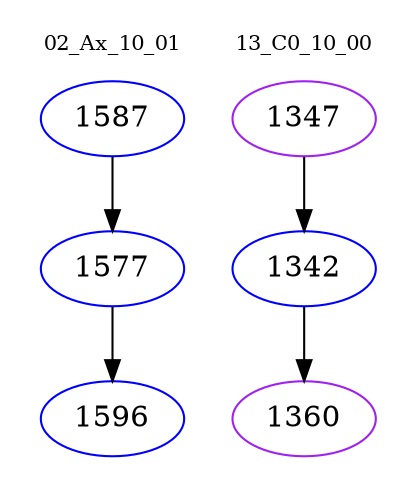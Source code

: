 digraph{
subgraph cluster_0 {
color = white
label = "02_Ax_10_01";
fontsize=10;
T0_1587 [label="1587", color="blue"]
T0_1587 -> T0_1577 [color="black"]
T0_1577 [label="1577", color="blue"]
T0_1577 -> T0_1596 [color="black"]
T0_1596 [label="1596", color="blue"]
}
subgraph cluster_1 {
color = white
label = "13_C0_10_00";
fontsize=10;
T1_1347 [label="1347", color="purple"]
T1_1347 -> T1_1342 [color="black"]
T1_1342 [label="1342", color="blue"]
T1_1342 -> T1_1360 [color="black"]
T1_1360 [label="1360", color="purple"]
}
}
